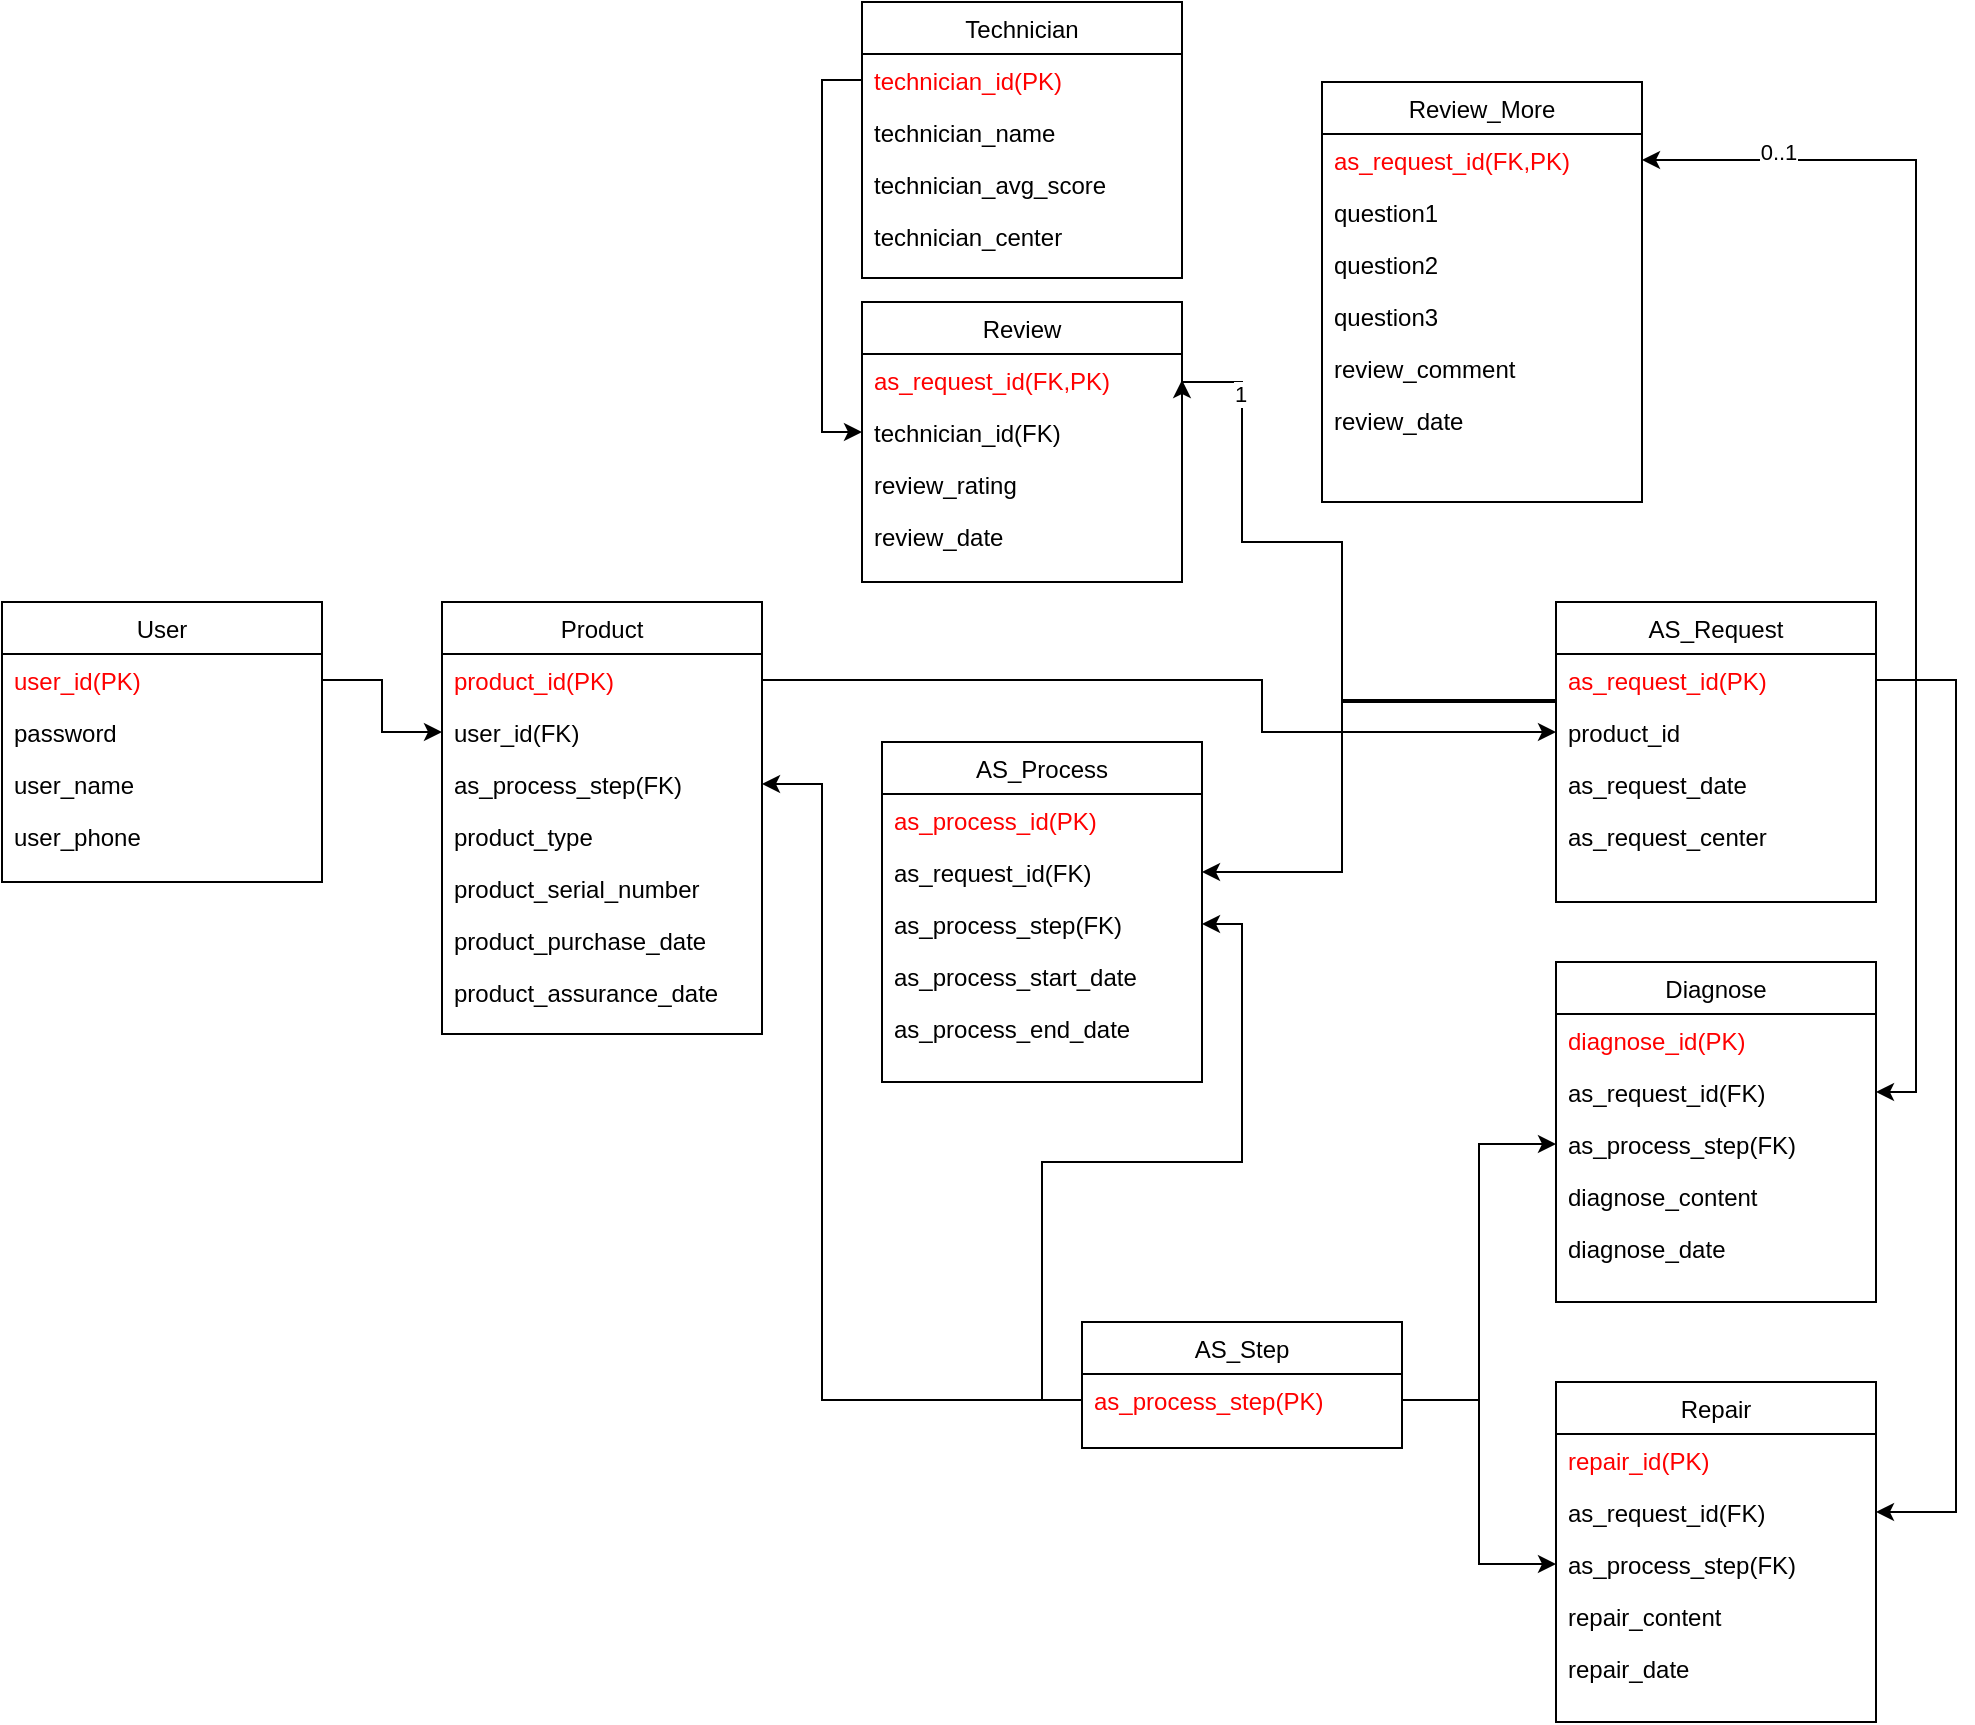 <mxfile version="24.7.12">
  <diagram id="C5RBs43oDa-KdzZeNtuy" name="Page-1">
    <mxGraphModel dx="691" dy="1560" grid="1" gridSize="10" guides="1" tooltips="1" connect="1" arrows="1" fold="1" page="1" pageScale="1" pageWidth="827" pageHeight="1169" math="0" shadow="0">
      <root>
        <mxCell id="WIyWlLk6GJQsqaUBKTNV-0" />
        <mxCell id="WIyWlLk6GJQsqaUBKTNV-1" parent="WIyWlLk6GJQsqaUBKTNV-0" />
        <mxCell id="zkfFHV4jXpPFQw0GAbJ--0" value="User" style="swimlane;fontStyle=0;align=center;verticalAlign=top;childLayout=stackLayout;horizontal=1;startSize=26;horizontalStack=0;resizeParent=1;resizeLast=0;collapsible=1;marginBottom=0;rounded=0;shadow=0;strokeWidth=1;" parent="WIyWlLk6GJQsqaUBKTNV-1" vertex="1">
          <mxGeometry x="50" y="100" width="160" height="140" as="geometry">
            <mxRectangle x="220" y="120" width="160" height="26" as="alternateBounds" />
          </mxGeometry>
        </mxCell>
        <mxCell id="zkfFHV4jXpPFQw0GAbJ--1" value="user_id(PK)" style="text;align=left;verticalAlign=top;spacingLeft=4;spacingRight=4;overflow=hidden;rotatable=0;points=[[0,0.5],[1,0.5]];portConstraint=eastwest;fontColor=#ff0000;" parent="zkfFHV4jXpPFQw0GAbJ--0" vertex="1">
          <mxGeometry y="26" width="160" height="26" as="geometry" />
        </mxCell>
        <mxCell id="zkfFHV4jXpPFQw0GAbJ--2" value="password" style="text;align=left;verticalAlign=top;spacingLeft=4;spacingRight=4;overflow=hidden;rotatable=0;points=[[0,0.5],[1,0.5]];portConstraint=eastwest;rounded=0;shadow=0;html=0;" parent="zkfFHV4jXpPFQw0GAbJ--0" vertex="1">
          <mxGeometry y="52" width="160" height="26" as="geometry" />
        </mxCell>
        <mxCell id="zkfFHV4jXpPFQw0GAbJ--3" value="user_name" style="text;align=left;verticalAlign=top;spacingLeft=4;spacingRight=4;overflow=hidden;rotatable=0;points=[[0,0.5],[1,0.5]];portConstraint=eastwest;rounded=0;shadow=0;html=0;" parent="zkfFHV4jXpPFQw0GAbJ--0" vertex="1">
          <mxGeometry y="78" width="160" height="26" as="geometry" />
        </mxCell>
        <mxCell id="XL9K7-EwVSVCxEC8nycV-12" value="user_phone" style="text;align=left;verticalAlign=top;spacingLeft=4;spacingRight=4;overflow=hidden;rotatable=0;points=[[0,0.5],[1,0.5]];portConstraint=eastwest;rounded=0;shadow=0;html=0;" vertex="1" parent="zkfFHV4jXpPFQw0GAbJ--0">
          <mxGeometry y="104" width="160" height="26" as="geometry" />
        </mxCell>
        <mxCell id="zkfFHV4jXpPFQw0GAbJ--6" value="Diagnose" style="swimlane;fontStyle=0;align=center;verticalAlign=top;childLayout=stackLayout;horizontal=1;startSize=26;horizontalStack=0;resizeParent=1;resizeLast=0;collapsible=1;marginBottom=0;rounded=0;shadow=0;strokeWidth=1;" parent="WIyWlLk6GJQsqaUBKTNV-1" vertex="1">
          <mxGeometry x="827" y="280" width="160" height="170" as="geometry">
            <mxRectangle x="130" y="380" width="160" height="26" as="alternateBounds" />
          </mxGeometry>
        </mxCell>
        <mxCell id="zkfFHV4jXpPFQw0GAbJ--10" value="diagnose_id(PK)" style="text;align=left;verticalAlign=top;spacingLeft=4;spacingRight=4;overflow=hidden;rotatable=0;points=[[0,0.5],[1,0.5]];portConstraint=eastwest;fontStyle=0;fontColor=#ff0000;" parent="zkfFHV4jXpPFQw0GAbJ--6" vertex="1">
          <mxGeometry y="26" width="160" height="26" as="geometry" />
        </mxCell>
        <mxCell id="zkfFHV4jXpPFQw0GAbJ--7" value="as_request_id(FK)" style="text;align=left;verticalAlign=top;spacingLeft=4;spacingRight=4;overflow=hidden;rotatable=0;points=[[0,0.5],[1,0.5]];portConstraint=eastwest;fontColor=default;" parent="zkfFHV4jXpPFQw0GAbJ--6" vertex="1">
          <mxGeometry y="52" width="160" height="26" as="geometry" />
        </mxCell>
        <mxCell id="zkfFHV4jXpPFQw0GAbJ--11" value="as_process_step(FK)" style="text;align=left;verticalAlign=top;spacingLeft=4;spacingRight=4;overflow=hidden;rotatable=0;points=[[0,0.5],[1,0.5]];portConstraint=eastwest;" parent="zkfFHV4jXpPFQw0GAbJ--6" vertex="1">
          <mxGeometry y="78" width="160" height="26" as="geometry" />
        </mxCell>
        <mxCell id="XL9K7-EwVSVCxEC8nycV-46" value="diagnose_content" style="text;align=left;verticalAlign=top;spacingLeft=4;spacingRight=4;overflow=hidden;rotatable=0;points=[[0,0.5],[1,0.5]];portConstraint=eastwest;rounded=0;shadow=0;html=0;" vertex="1" parent="zkfFHV4jXpPFQw0GAbJ--6">
          <mxGeometry y="104" width="160" height="26" as="geometry" />
        </mxCell>
        <mxCell id="zkfFHV4jXpPFQw0GAbJ--8" value="diagnose_date" style="text;align=left;verticalAlign=top;spacingLeft=4;spacingRight=4;overflow=hidden;rotatable=0;points=[[0,0.5],[1,0.5]];portConstraint=eastwest;rounded=0;shadow=0;html=0;" parent="zkfFHV4jXpPFQw0GAbJ--6" vertex="1">
          <mxGeometry y="130" width="160" height="26" as="geometry" />
        </mxCell>
        <mxCell id="zkfFHV4jXpPFQw0GAbJ--13" value="AS_Process" style="swimlane;fontStyle=0;align=center;verticalAlign=top;childLayout=stackLayout;horizontal=1;startSize=26;horizontalStack=0;resizeParent=1;resizeLast=0;collapsible=1;marginBottom=0;rounded=0;shadow=0;strokeWidth=1;" parent="WIyWlLk6GJQsqaUBKTNV-1" vertex="1">
          <mxGeometry x="490" y="170" width="160" height="170" as="geometry">
            <mxRectangle x="340" y="380" width="170" height="26" as="alternateBounds" />
          </mxGeometry>
        </mxCell>
        <mxCell id="zkfFHV4jXpPFQw0GAbJ--14" value="as_process_id(PK)" style="text;align=left;verticalAlign=top;spacingLeft=4;spacingRight=4;overflow=hidden;rotatable=0;points=[[0,0.5],[1,0.5]];portConstraint=eastwest;fontColor=#ff0000;" parent="zkfFHV4jXpPFQw0GAbJ--13" vertex="1">
          <mxGeometry y="26" width="160" height="26" as="geometry" />
        </mxCell>
        <mxCell id="XL9K7-EwVSVCxEC8nycV-29" value="as_request_id(FK)" style="text;align=left;verticalAlign=top;spacingLeft=4;spacingRight=4;overflow=hidden;rotatable=0;points=[[0,0.5],[1,0.5]];portConstraint=eastwest;" vertex="1" parent="zkfFHV4jXpPFQw0GAbJ--13">
          <mxGeometry y="52" width="160" height="26" as="geometry" />
        </mxCell>
        <mxCell id="XL9K7-EwVSVCxEC8nycV-30" value="as_process_step(FK)" style="text;align=left;verticalAlign=top;spacingLeft=4;spacingRight=4;overflow=hidden;rotatable=0;points=[[0,0.5],[1,0.5]];portConstraint=eastwest;" vertex="1" parent="zkfFHV4jXpPFQw0GAbJ--13">
          <mxGeometry y="78" width="160" height="26" as="geometry" />
        </mxCell>
        <mxCell id="XL9K7-EwVSVCxEC8nycV-31" value="as_process_start_date" style="text;align=left;verticalAlign=top;spacingLeft=4;spacingRight=4;overflow=hidden;rotatable=0;points=[[0,0.5],[1,0.5]];portConstraint=eastwest;fontStyle=0" vertex="1" parent="zkfFHV4jXpPFQw0GAbJ--13">
          <mxGeometry y="104" width="160" height="26" as="geometry" />
        </mxCell>
        <mxCell id="XL9K7-EwVSVCxEC8nycV-33" value="as_process_end_date" style="text;align=left;verticalAlign=top;spacingLeft=4;spacingRight=4;overflow=hidden;rotatable=0;points=[[0,0.5],[1,0.5]];portConstraint=eastwest;fontStyle=0" vertex="1" parent="zkfFHV4jXpPFQw0GAbJ--13">
          <mxGeometry y="130" width="160" height="26" as="geometry" />
        </mxCell>
        <mxCell id="zkfFHV4jXpPFQw0GAbJ--17" value="Product" style="swimlane;fontStyle=0;align=center;verticalAlign=top;childLayout=stackLayout;horizontal=1;startSize=26;horizontalStack=0;resizeParent=1;resizeLast=0;collapsible=1;marginBottom=0;rounded=0;shadow=0;strokeWidth=1;" parent="WIyWlLk6GJQsqaUBKTNV-1" vertex="1">
          <mxGeometry x="270" y="100" width="160" height="216" as="geometry">
            <mxRectangle x="550" y="140" width="160" height="26" as="alternateBounds" />
          </mxGeometry>
        </mxCell>
        <mxCell id="zkfFHV4jXpPFQw0GAbJ--18" value="product_id(PK)" style="text;align=left;verticalAlign=top;spacingLeft=4;spacingRight=4;overflow=hidden;rotatable=0;points=[[0,0.5],[1,0.5]];portConstraint=eastwest;fontColor=#ff0000;" parent="zkfFHV4jXpPFQw0GAbJ--17" vertex="1">
          <mxGeometry y="26" width="160" height="26" as="geometry" />
        </mxCell>
        <mxCell id="zkfFHV4jXpPFQw0GAbJ--19" value="user_id(FK)" style="text;align=left;verticalAlign=top;spacingLeft=4;spacingRight=4;overflow=hidden;rotatable=0;points=[[0,0.5],[1,0.5]];portConstraint=eastwest;rounded=0;shadow=0;html=0;" parent="zkfFHV4jXpPFQw0GAbJ--17" vertex="1">
          <mxGeometry y="52" width="160" height="26" as="geometry" />
        </mxCell>
        <mxCell id="zkfFHV4jXpPFQw0GAbJ--20" value="as_process_step(FK)" style="text;align=left;verticalAlign=top;spacingLeft=4;spacingRight=4;overflow=hidden;rotatable=0;points=[[0,0.5],[1,0.5]];portConstraint=eastwest;rounded=0;shadow=0;html=0;" parent="zkfFHV4jXpPFQw0GAbJ--17" vertex="1">
          <mxGeometry y="78" width="160" height="26" as="geometry" />
        </mxCell>
        <mxCell id="zkfFHV4jXpPFQw0GAbJ--21" value="product_type" style="text;align=left;verticalAlign=top;spacingLeft=4;spacingRight=4;overflow=hidden;rotatable=0;points=[[0,0.5],[1,0.5]];portConstraint=eastwest;rounded=0;shadow=0;html=0;" parent="zkfFHV4jXpPFQw0GAbJ--17" vertex="1">
          <mxGeometry y="104" width="160" height="26" as="geometry" />
        </mxCell>
        <mxCell id="zkfFHV4jXpPFQw0GAbJ--22" value="product_serial_number" style="text;align=left;verticalAlign=top;spacingLeft=4;spacingRight=4;overflow=hidden;rotatable=0;points=[[0,0.5],[1,0.5]];portConstraint=eastwest;rounded=0;shadow=0;html=0;" parent="zkfFHV4jXpPFQw0GAbJ--17" vertex="1">
          <mxGeometry y="130" width="160" height="26" as="geometry" />
        </mxCell>
        <mxCell id="zkfFHV4jXpPFQw0GAbJ--24" value="product_purchase_date" style="text;align=left;verticalAlign=top;spacingLeft=4;spacingRight=4;overflow=hidden;rotatable=0;points=[[0,0.5],[1,0.5]];portConstraint=eastwest;" parent="zkfFHV4jXpPFQw0GAbJ--17" vertex="1">
          <mxGeometry y="156" width="160" height="26" as="geometry" />
        </mxCell>
        <mxCell id="zkfFHV4jXpPFQw0GAbJ--25" value="product_assurance_date" style="text;align=left;verticalAlign=top;spacingLeft=4;spacingRight=4;overflow=hidden;rotatable=0;points=[[0,0.5],[1,0.5]];portConstraint=eastwest;" parent="zkfFHV4jXpPFQw0GAbJ--17" vertex="1">
          <mxGeometry y="182" width="160" height="26" as="geometry" />
        </mxCell>
        <mxCell id="XL9K7-EwVSVCxEC8nycV-0" value="AS_Request" style="swimlane;fontStyle=0;align=center;verticalAlign=top;childLayout=stackLayout;horizontal=1;startSize=26;horizontalStack=0;resizeParent=1;resizeLast=0;collapsible=1;marginBottom=0;rounded=0;shadow=0;strokeWidth=1;" vertex="1" parent="WIyWlLk6GJQsqaUBKTNV-1">
          <mxGeometry x="827" y="100" width="160" height="150" as="geometry">
            <mxRectangle x="130" y="380" width="160" height="26" as="alternateBounds" />
          </mxGeometry>
        </mxCell>
        <mxCell id="XL9K7-EwVSVCxEC8nycV-1" value="as_request_id(PK)" style="text;align=left;verticalAlign=top;spacingLeft=4;spacingRight=4;overflow=hidden;rotatable=0;points=[[0,0.5],[1,0.5]];portConstraint=eastwest;labelBackgroundColor=none;fontColor=#ff0000;" vertex="1" parent="XL9K7-EwVSVCxEC8nycV-0">
          <mxGeometry y="26" width="160" height="26" as="geometry" />
        </mxCell>
        <mxCell id="XL9K7-EwVSVCxEC8nycV-2" value="product_id" style="text;align=left;verticalAlign=top;spacingLeft=4;spacingRight=4;overflow=hidden;rotatable=0;points=[[0,0.5],[1,0.5]];portConstraint=eastwest;rounded=0;shadow=0;html=0;" vertex="1" parent="XL9K7-EwVSVCxEC8nycV-0">
          <mxGeometry y="52" width="160" height="26" as="geometry" />
        </mxCell>
        <mxCell id="XL9K7-EwVSVCxEC8nycV-4" value="as_request_date" style="text;align=left;verticalAlign=top;spacingLeft=4;spacingRight=4;overflow=hidden;rotatable=0;points=[[0,0.5],[1,0.5]];portConstraint=eastwest;fontStyle=0" vertex="1" parent="XL9K7-EwVSVCxEC8nycV-0">
          <mxGeometry y="78" width="160" height="26" as="geometry" />
        </mxCell>
        <mxCell id="XL9K7-EwVSVCxEC8nycV-23" value="as_request_center" style="text;align=left;verticalAlign=top;spacingLeft=4;spacingRight=4;overflow=hidden;rotatable=0;points=[[0,0.5],[1,0.5]];portConstraint=eastwest;fontStyle=0" vertex="1" parent="XL9K7-EwVSVCxEC8nycV-0">
          <mxGeometry y="104" width="160" height="26" as="geometry" />
        </mxCell>
        <mxCell id="XL9K7-EwVSVCxEC8nycV-6" value="Technician" style="swimlane;fontStyle=0;align=center;verticalAlign=top;childLayout=stackLayout;horizontal=1;startSize=26;horizontalStack=0;resizeParent=1;resizeLast=0;collapsible=1;marginBottom=0;rounded=0;shadow=0;strokeWidth=1;" vertex="1" parent="WIyWlLk6GJQsqaUBKTNV-1">
          <mxGeometry x="480" y="-200" width="160" height="138" as="geometry">
            <mxRectangle x="130" y="380" width="160" height="26" as="alternateBounds" />
          </mxGeometry>
        </mxCell>
        <mxCell id="XL9K7-EwVSVCxEC8nycV-7" value="technician_id(PK)" style="text;align=left;verticalAlign=top;spacingLeft=4;spacingRight=4;overflow=hidden;rotatable=0;points=[[0,0.5],[1,0.5]];portConstraint=eastwest;fontColor=#ff0000;" vertex="1" parent="XL9K7-EwVSVCxEC8nycV-6">
          <mxGeometry y="26" width="160" height="26" as="geometry" />
        </mxCell>
        <mxCell id="XL9K7-EwVSVCxEC8nycV-8" value="technician_name" style="text;align=left;verticalAlign=top;spacingLeft=4;spacingRight=4;overflow=hidden;rotatable=0;points=[[0,0.5],[1,0.5]];portConstraint=eastwest;rounded=0;shadow=0;html=0;" vertex="1" parent="XL9K7-EwVSVCxEC8nycV-6">
          <mxGeometry y="52" width="160" height="26" as="geometry" />
        </mxCell>
        <mxCell id="XL9K7-EwVSVCxEC8nycV-10" value="technician_avg_score" style="text;align=left;verticalAlign=top;spacingLeft=4;spacingRight=4;overflow=hidden;rotatable=0;points=[[0,0.5],[1,0.5]];portConstraint=eastwest;fontStyle=0" vertex="1" parent="XL9K7-EwVSVCxEC8nycV-6">
          <mxGeometry y="78" width="160" height="26" as="geometry" />
        </mxCell>
        <mxCell id="XL9K7-EwVSVCxEC8nycV-11" value="technician_center" style="text;align=left;verticalAlign=top;spacingLeft=4;spacingRight=4;overflow=hidden;rotatable=0;points=[[0,0.5],[1,0.5]];portConstraint=eastwest;" vertex="1" parent="XL9K7-EwVSVCxEC8nycV-6">
          <mxGeometry y="104" width="160" height="26" as="geometry" />
        </mxCell>
        <mxCell id="XL9K7-EwVSVCxEC8nycV-21" value="" style="resizable=0;align=right;verticalAlign=bottom;labelBackgroundColor=none;fontSize=12;" connectable="0" vertex="1" parent="WIyWlLk6GJQsqaUBKTNV-1">
          <mxGeometry x="409.833" y="130" as="geometry">
            <mxPoint x="264" y="-4" as="offset" />
          </mxGeometry>
        </mxCell>
        <mxCell id="XL9K7-EwVSVCxEC8nycV-32" style="edgeStyle=orthogonalEdgeStyle;rounded=0;orthogonalLoop=1;jettySize=auto;html=1;exitX=0;exitY=0.5;exitDx=0;exitDy=0;entryX=1;entryY=0.5;entryDx=0;entryDy=0;" edge="1" parent="WIyWlLk6GJQsqaUBKTNV-1" source="XL9K7-EwVSVCxEC8nycV-1" target="XL9K7-EwVSVCxEC8nycV-29">
          <mxGeometry relative="1" as="geometry">
            <Array as="points">
              <mxPoint x="720" y="149" />
              <mxPoint x="720" y="235" />
            </Array>
          </mxGeometry>
        </mxCell>
        <mxCell id="XL9K7-EwVSVCxEC8nycV-38" value="AS_Step" style="swimlane;fontStyle=0;align=center;verticalAlign=top;childLayout=stackLayout;horizontal=1;startSize=26;horizontalStack=0;resizeParent=1;resizeLast=0;collapsible=1;marginBottom=0;rounded=0;shadow=0;strokeWidth=1;" vertex="1" parent="WIyWlLk6GJQsqaUBKTNV-1">
          <mxGeometry x="590" y="460" width="160" height="63" as="geometry">
            <mxRectangle x="130" y="380" width="160" height="26" as="alternateBounds" />
          </mxGeometry>
        </mxCell>
        <mxCell id="XL9K7-EwVSVCxEC8nycV-39" value="as_process_step(PK)" style="text;align=left;verticalAlign=top;spacingLeft=4;spacingRight=4;overflow=hidden;rotatable=0;points=[[0,0.5],[1,0.5]];portConstraint=eastwest;fontStyle=0;fontColor=#ff0000;" vertex="1" parent="XL9K7-EwVSVCxEC8nycV-38">
          <mxGeometry y="26" width="160" height="26" as="geometry" />
        </mxCell>
        <mxCell id="XL9K7-EwVSVCxEC8nycV-43" style="edgeStyle=orthogonalEdgeStyle;rounded=0;orthogonalLoop=1;jettySize=auto;html=1;exitX=0;exitY=0.5;exitDx=0;exitDy=0;entryX=1;entryY=0.5;entryDx=0;entryDy=0;" edge="1" parent="WIyWlLk6GJQsqaUBKTNV-1" source="XL9K7-EwVSVCxEC8nycV-39" target="XL9K7-EwVSVCxEC8nycV-30">
          <mxGeometry relative="1" as="geometry" />
        </mxCell>
        <mxCell id="XL9K7-EwVSVCxEC8nycV-44" style="edgeStyle=orthogonalEdgeStyle;rounded=0;orthogonalLoop=1;jettySize=auto;html=1;exitX=0;exitY=0.5;exitDx=0;exitDy=0;entryX=1;entryY=0.5;entryDx=0;entryDy=0;" edge="1" parent="WIyWlLk6GJQsqaUBKTNV-1" source="XL9K7-EwVSVCxEC8nycV-39" target="zkfFHV4jXpPFQw0GAbJ--20">
          <mxGeometry relative="1" as="geometry">
            <Array as="points">
              <mxPoint x="460" y="499" />
              <mxPoint x="460" y="191" />
            </Array>
          </mxGeometry>
        </mxCell>
        <mxCell id="XL9K7-EwVSVCxEC8nycV-47" value="Repair" style="swimlane;fontStyle=0;align=center;verticalAlign=top;childLayout=stackLayout;horizontal=1;startSize=26;horizontalStack=0;resizeParent=1;resizeLast=0;collapsible=1;marginBottom=0;rounded=0;shadow=0;strokeWidth=1;" vertex="1" parent="WIyWlLk6GJQsqaUBKTNV-1">
          <mxGeometry x="827" y="490" width="160" height="170" as="geometry">
            <mxRectangle x="130" y="380" width="160" height="26" as="alternateBounds" />
          </mxGeometry>
        </mxCell>
        <mxCell id="XL9K7-EwVSVCxEC8nycV-48" value="repair_id(PK)" style="text;align=left;verticalAlign=top;spacingLeft=4;spacingRight=4;overflow=hidden;rotatable=0;points=[[0,0.5],[1,0.5]];portConstraint=eastwest;fontStyle=0;fontColor=#ff0000;" vertex="1" parent="XL9K7-EwVSVCxEC8nycV-47">
          <mxGeometry y="26" width="160" height="26" as="geometry" />
        </mxCell>
        <mxCell id="XL9K7-EwVSVCxEC8nycV-49" value="as_request_id(FK)" style="text;align=left;verticalAlign=top;spacingLeft=4;spacingRight=4;overflow=hidden;rotatable=0;points=[[0,0.5],[1,0.5]];portConstraint=eastwest;fontColor=default;" vertex="1" parent="XL9K7-EwVSVCxEC8nycV-47">
          <mxGeometry y="52" width="160" height="26" as="geometry" />
        </mxCell>
        <mxCell id="XL9K7-EwVSVCxEC8nycV-50" value="as_process_step(FK)" style="text;align=left;verticalAlign=top;spacingLeft=4;spacingRight=4;overflow=hidden;rotatable=0;points=[[0,0.5],[1,0.5]];portConstraint=eastwest;" vertex="1" parent="XL9K7-EwVSVCxEC8nycV-47">
          <mxGeometry y="78" width="160" height="26" as="geometry" />
        </mxCell>
        <mxCell id="XL9K7-EwVSVCxEC8nycV-51" value="repair_content" style="text;align=left;verticalAlign=top;spacingLeft=4;spacingRight=4;overflow=hidden;rotatable=0;points=[[0,0.5],[1,0.5]];portConstraint=eastwest;rounded=0;shadow=0;html=0;" vertex="1" parent="XL9K7-EwVSVCxEC8nycV-47">
          <mxGeometry y="104" width="160" height="26" as="geometry" />
        </mxCell>
        <mxCell id="XL9K7-EwVSVCxEC8nycV-52" value="repair_date" style="text;align=left;verticalAlign=top;spacingLeft=4;spacingRight=4;overflow=hidden;rotatable=0;points=[[0,0.5],[1,0.5]];portConstraint=eastwest;rounded=0;shadow=0;html=0;" vertex="1" parent="XL9K7-EwVSVCxEC8nycV-47">
          <mxGeometry y="130" width="160" height="26" as="geometry" />
        </mxCell>
        <mxCell id="XL9K7-EwVSVCxEC8nycV-65" style="edgeStyle=orthogonalEdgeStyle;rounded=0;orthogonalLoop=1;jettySize=auto;html=1;exitX=1;exitY=0.5;exitDx=0;exitDy=0;entryX=0;entryY=0.5;entryDx=0;entryDy=0;" edge="1" parent="WIyWlLk6GJQsqaUBKTNV-1" source="XL9K7-EwVSVCxEC8nycV-39" target="zkfFHV4jXpPFQw0GAbJ--11">
          <mxGeometry relative="1" as="geometry" />
        </mxCell>
        <mxCell id="XL9K7-EwVSVCxEC8nycV-66" style="edgeStyle=orthogonalEdgeStyle;rounded=0;orthogonalLoop=1;jettySize=auto;html=1;exitX=1;exitY=0.5;exitDx=0;exitDy=0;entryX=0;entryY=0.5;entryDx=0;entryDy=0;" edge="1" parent="WIyWlLk6GJQsqaUBKTNV-1" source="XL9K7-EwVSVCxEC8nycV-39" target="XL9K7-EwVSVCxEC8nycV-50">
          <mxGeometry relative="1" as="geometry" />
        </mxCell>
        <mxCell id="XL9K7-EwVSVCxEC8nycV-68" value="Review" style="swimlane;fontStyle=0;align=center;verticalAlign=top;childLayout=stackLayout;horizontal=1;startSize=26;horizontalStack=0;resizeParent=1;resizeLast=0;collapsible=1;marginBottom=0;rounded=0;shadow=0;strokeWidth=1;" vertex="1" parent="WIyWlLk6GJQsqaUBKTNV-1">
          <mxGeometry x="480" y="-50" width="160" height="140" as="geometry">
            <mxRectangle x="130" y="380" width="160" height="26" as="alternateBounds" />
          </mxGeometry>
        </mxCell>
        <mxCell id="XL9K7-EwVSVCxEC8nycV-69" value="as_request_id(FK,PK)" style="text;align=left;verticalAlign=top;spacingLeft=4;spacingRight=4;overflow=hidden;rotatable=0;points=[[0,0.5],[1,0.5]];portConstraint=eastwest;fontColor=#ff0000;" vertex="1" parent="XL9K7-EwVSVCxEC8nycV-68">
          <mxGeometry y="26" width="160" height="26" as="geometry" />
        </mxCell>
        <mxCell id="XL9K7-EwVSVCxEC8nycV-70" value="technician_id(FK)" style="text;align=left;verticalAlign=top;spacingLeft=4;spacingRight=4;overflow=hidden;rotatable=0;points=[[0,0.5],[1,0.5]];portConstraint=eastwest;rounded=0;shadow=0;html=0;" vertex="1" parent="XL9K7-EwVSVCxEC8nycV-68">
          <mxGeometry y="52" width="160" height="26" as="geometry" />
        </mxCell>
        <mxCell id="XL9K7-EwVSVCxEC8nycV-71" value="review_rating" style="text;align=left;verticalAlign=top;spacingLeft=4;spacingRight=4;overflow=hidden;rotatable=0;points=[[0,0.5],[1,0.5]];portConstraint=eastwest;fontStyle=0" vertex="1" parent="XL9K7-EwVSVCxEC8nycV-68">
          <mxGeometry y="78" width="160" height="26" as="geometry" />
        </mxCell>
        <mxCell id="XL9K7-EwVSVCxEC8nycV-75" value="review_date" style="text;align=left;verticalAlign=top;spacingLeft=4;spacingRight=4;overflow=hidden;rotatable=0;points=[[0,0.5],[1,0.5]];portConstraint=eastwest;" vertex="1" parent="XL9K7-EwVSVCxEC8nycV-68">
          <mxGeometry y="104" width="160" height="26" as="geometry" />
        </mxCell>
        <mxCell id="XL9K7-EwVSVCxEC8nycV-73" style="edgeStyle=orthogonalEdgeStyle;rounded=0;orthogonalLoop=1;jettySize=auto;html=1;exitX=0;exitY=0.5;exitDx=0;exitDy=0;entryX=1;entryY=0.5;entryDx=0;entryDy=0;" edge="1" parent="WIyWlLk6GJQsqaUBKTNV-1" source="XL9K7-EwVSVCxEC8nycV-1" target="XL9K7-EwVSVCxEC8nycV-69">
          <mxGeometry relative="1" as="geometry">
            <Array as="points">
              <mxPoint x="720" y="150" />
              <mxPoint x="720" y="70" />
              <mxPoint x="670" y="70" />
              <mxPoint x="670" y="-10" />
              <mxPoint x="640" y="-10" />
            </Array>
          </mxGeometry>
        </mxCell>
        <mxCell id="XL9K7-EwVSVCxEC8nycV-84" value="1" style="edgeLabel;html=1;align=center;verticalAlign=middle;resizable=0;points=[];" vertex="1" connectable="0" parent="XL9K7-EwVSVCxEC8nycV-73">
          <mxGeometry x="0.798" y="1" relative="1" as="geometry">
            <mxPoint as="offset" />
          </mxGeometry>
        </mxCell>
        <mxCell id="XL9K7-EwVSVCxEC8nycV-76" value="Review_More" style="swimlane;fontStyle=0;align=center;verticalAlign=top;childLayout=stackLayout;horizontal=1;startSize=26;horizontalStack=0;resizeParent=1;resizeLast=0;collapsible=1;marginBottom=0;rounded=0;shadow=0;strokeWidth=1;" vertex="1" parent="WIyWlLk6GJQsqaUBKTNV-1">
          <mxGeometry x="710" y="-160" width="160" height="210" as="geometry">
            <mxRectangle x="130" y="380" width="160" height="26" as="alternateBounds" />
          </mxGeometry>
        </mxCell>
        <mxCell id="XL9K7-EwVSVCxEC8nycV-77" value="as_request_id(FK,PK)" style="text;align=left;verticalAlign=top;spacingLeft=4;spacingRight=4;overflow=hidden;rotatable=0;points=[[0,0.5],[1,0.5]];portConstraint=eastwest;fontColor=#ff0000;" vertex="1" parent="XL9K7-EwVSVCxEC8nycV-76">
          <mxGeometry y="26" width="160" height="26" as="geometry" />
        </mxCell>
        <mxCell id="XL9K7-EwVSVCxEC8nycV-78" value="question1" style="text;align=left;verticalAlign=top;spacingLeft=4;spacingRight=4;overflow=hidden;rotatable=0;points=[[0,0.5],[1,0.5]];portConstraint=eastwest;rounded=0;shadow=0;html=0;" vertex="1" parent="XL9K7-EwVSVCxEC8nycV-76">
          <mxGeometry y="52" width="160" height="26" as="geometry" />
        </mxCell>
        <mxCell id="XL9K7-EwVSVCxEC8nycV-79" value="question2" style="text;align=left;verticalAlign=top;spacingLeft=4;spacingRight=4;overflow=hidden;rotatable=0;points=[[0,0.5],[1,0.5]];portConstraint=eastwest;fontStyle=0" vertex="1" parent="XL9K7-EwVSVCxEC8nycV-76">
          <mxGeometry y="78" width="160" height="26" as="geometry" />
        </mxCell>
        <mxCell id="XL9K7-EwVSVCxEC8nycV-80" value="question3" style="text;align=left;verticalAlign=top;spacingLeft=4;spacingRight=4;overflow=hidden;rotatable=0;points=[[0,0.5],[1,0.5]];portConstraint=eastwest;" vertex="1" parent="XL9K7-EwVSVCxEC8nycV-76">
          <mxGeometry y="104" width="160" height="26" as="geometry" />
        </mxCell>
        <mxCell id="XL9K7-EwVSVCxEC8nycV-72" value="review_comment" style="text;align=left;verticalAlign=top;spacingLeft=4;spacingRight=4;overflow=hidden;rotatable=0;points=[[0,0.5],[1,0.5]];portConstraint=eastwest;fontStyle=0" vertex="1" parent="XL9K7-EwVSVCxEC8nycV-76">
          <mxGeometry y="130" width="160" height="26" as="geometry" />
        </mxCell>
        <mxCell id="XL9K7-EwVSVCxEC8nycV-81" value="review_date" style="text;align=left;verticalAlign=top;spacingLeft=4;spacingRight=4;overflow=hidden;rotatable=0;points=[[0,0.5],[1,0.5]];portConstraint=eastwest;" vertex="1" parent="XL9K7-EwVSVCxEC8nycV-76">
          <mxGeometry y="156" width="160" height="26" as="geometry" />
        </mxCell>
        <mxCell id="XL9K7-EwVSVCxEC8nycV-86" style="edgeStyle=orthogonalEdgeStyle;rounded=0;orthogonalLoop=1;jettySize=auto;html=1;exitX=1;exitY=0.5;exitDx=0;exitDy=0;entryX=1;entryY=0.5;entryDx=0;entryDy=0;" edge="1" parent="WIyWlLk6GJQsqaUBKTNV-1" source="XL9K7-EwVSVCxEC8nycV-1" target="XL9K7-EwVSVCxEC8nycV-77">
          <mxGeometry relative="1" as="geometry" />
        </mxCell>
        <mxCell id="XL9K7-EwVSVCxEC8nycV-87" value="0..1" style="edgeLabel;html=1;align=center;verticalAlign=middle;resizable=0;points=[];" vertex="1" connectable="0" parent="XL9K7-EwVSVCxEC8nycV-86">
          <mxGeometry x="0.675" y="-4" relative="1" as="geometry">
            <mxPoint as="offset" />
          </mxGeometry>
        </mxCell>
        <mxCell id="XL9K7-EwVSVCxEC8nycV-88" style="edgeStyle=orthogonalEdgeStyle;rounded=0;orthogonalLoop=1;jettySize=auto;html=1;exitX=0;exitY=0.5;exitDx=0;exitDy=0;entryX=0;entryY=0.5;entryDx=0;entryDy=0;" edge="1" parent="WIyWlLk6GJQsqaUBKTNV-1" source="XL9K7-EwVSVCxEC8nycV-7" target="XL9K7-EwVSVCxEC8nycV-70">
          <mxGeometry relative="1" as="geometry" />
        </mxCell>
        <mxCell id="XL9K7-EwVSVCxEC8nycV-89" style="edgeStyle=orthogonalEdgeStyle;rounded=0;orthogonalLoop=1;jettySize=auto;html=1;exitX=1;exitY=0.5;exitDx=0;exitDy=0;entryX=1;entryY=0.5;entryDx=0;entryDy=0;" edge="1" parent="WIyWlLk6GJQsqaUBKTNV-1" source="XL9K7-EwVSVCxEC8nycV-1" target="zkfFHV4jXpPFQw0GAbJ--7">
          <mxGeometry relative="1" as="geometry" />
        </mxCell>
        <mxCell id="XL9K7-EwVSVCxEC8nycV-90" style="edgeStyle=orthogonalEdgeStyle;rounded=0;orthogonalLoop=1;jettySize=auto;html=1;exitX=1;exitY=0.5;exitDx=0;exitDy=0;entryX=1;entryY=0.5;entryDx=0;entryDy=0;" edge="1" parent="WIyWlLk6GJQsqaUBKTNV-1" source="XL9K7-EwVSVCxEC8nycV-1" target="XL9K7-EwVSVCxEC8nycV-49">
          <mxGeometry relative="1" as="geometry">
            <Array as="points">
              <mxPoint x="1027" y="139" />
              <mxPoint x="1027" y="555" />
            </Array>
          </mxGeometry>
        </mxCell>
        <mxCell id="XL9K7-EwVSVCxEC8nycV-92" style="edgeStyle=orthogonalEdgeStyle;rounded=0;orthogonalLoop=1;jettySize=auto;html=1;exitX=1;exitY=0.5;exitDx=0;exitDy=0;entryX=0;entryY=0.5;entryDx=0;entryDy=0;" edge="1" parent="WIyWlLk6GJQsqaUBKTNV-1" source="zkfFHV4jXpPFQw0GAbJ--1" target="zkfFHV4jXpPFQw0GAbJ--19">
          <mxGeometry relative="1" as="geometry" />
        </mxCell>
        <mxCell id="XL9K7-EwVSVCxEC8nycV-93" style="edgeStyle=orthogonalEdgeStyle;rounded=0;orthogonalLoop=1;jettySize=auto;html=1;exitX=1;exitY=0.5;exitDx=0;exitDy=0;entryX=0;entryY=0.5;entryDx=0;entryDy=0;" edge="1" parent="WIyWlLk6GJQsqaUBKTNV-1" source="zkfFHV4jXpPFQw0GAbJ--18" target="XL9K7-EwVSVCxEC8nycV-2">
          <mxGeometry relative="1" as="geometry">
            <Array as="points">
              <mxPoint x="680" y="139" />
              <mxPoint x="680" y="165" />
            </Array>
          </mxGeometry>
        </mxCell>
      </root>
    </mxGraphModel>
  </diagram>
</mxfile>

